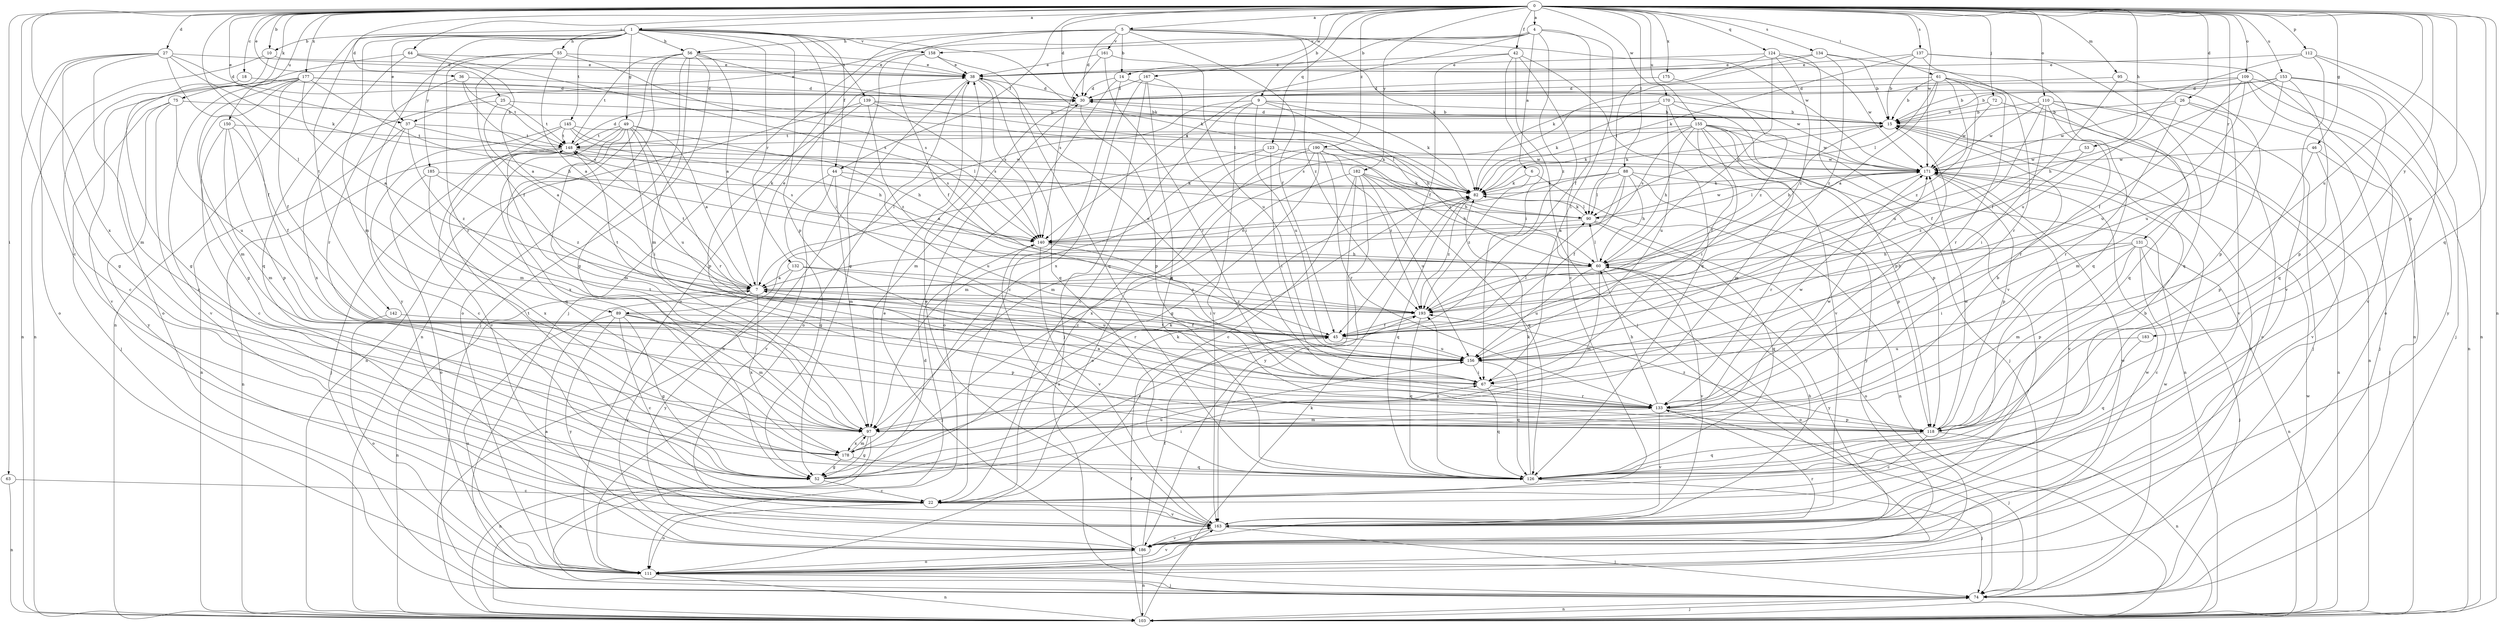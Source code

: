 strict digraph  {
0;
1;
4;
5;
6;
7;
9;
10;
14;
15;
18;
22;
25;
26;
27;
30;
36;
37;
38;
42;
44;
45;
46;
49;
52;
53;
55;
56;
60;
61;
63;
64;
67;
72;
74;
75;
82;
88;
89;
90;
95;
97;
103;
109;
110;
111;
112;
118;
123;
124;
126;
131;
132;
133;
134;
137;
139;
140;
142;
145;
148;
150;
153;
155;
156;
158;
161;
163;
167;
170;
171;
175;
177;
178;
182;
183;
185;
186;
190;
193;
0 -> 1  [label=a];
0 -> 4  [label=a];
0 -> 5  [label=a];
0 -> 9  [label=b];
0 -> 10  [label=b];
0 -> 18  [label=c];
0 -> 22  [label=c];
0 -> 25  [label=d];
0 -> 26  [label=d];
0 -> 27  [label=d];
0 -> 30  [label=d];
0 -> 36  [label=e];
0 -> 37  [label=e];
0 -> 42  [label=f];
0 -> 44  [label=f];
0 -> 46  [label=g];
0 -> 53  [label=h];
0 -> 61  [label=i];
0 -> 63  [label=i];
0 -> 64  [label=i];
0 -> 72  [label=j];
0 -> 75  [label=k];
0 -> 88  [label=l];
0 -> 89  [label=l];
0 -> 95  [label=m];
0 -> 103  [label=n];
0 -> 109  [label=o];
0 -> 110  [label=o];
0 -> 112  [label=p];
0 -> 118  [label=p];
0 -> 123  [label=q];
0 -> 124  [label=q];
0 -> 126  [label=q];
0 -> 131  [label=r];
0 -> 134  [label=s];
0 -> 137  [label=s];
0 -> 150  [label=u];
0 -> 153  [label=u];
0 -> 155  [label=u];
0 -> 156  [label=u];
0 -> 167  [label=w];
0 -> 170  [label=w];
0 -> 171  [label=w];
0 -> 175  [label=x];
0 -> 177  [label=x];
0 -> 178  [label=x];
0 -> 182  [label=y];
0 -> 183  [label=y];
0 -> 190  [label=z];
1 -> 10  [label=b];
1 -> 37  [label=e];
1 -> 44  [label=f];
1 -> 49  [label=g];
1 -> 55  [label=h];
1 -> 56  [label=h];
1 -> 67  [label=i];
1 -> 82  [label=k];
1 -> 97  [label=m];
1 -> 103  [label=n];
1 -> 118  [label=p];
1 -> 132  [label=r];
1 -> 139  [label=s];
1 -> 142  [label=t];
1 -> 145  [label=t];
1 -> 158  [label=v];
1 -> 185  [label=y];
4 -> 6  [label=a];
4 -> 14  [label=b];
4 -> 37  [label=e];
4 -> 45  [label=f];
4 -> 67  [label=i];
4 -> 140  [label=s];
4 -> 158  [label=v];
4 -> 193  [label=z];
5 -> 14  [label=b];
5 -> 30  [label=d];
5 -> 45  [label=f];
5 -> 56  [label=h];
5 -> 74  [label=j];
5 -> 82  [label=k];
5 -> 111  [label=o];
5 -> 161  [label=v];
5 -> 171  [label=w];
5 -> 193  [label=z];
6 -> 82  [label=k];
6 -> 103  [label=n];
6 -> 193  [label=z];
7 -> 38  [label=e];
7 -> 103  [label=n];
7 -> 148  [label=t];
7 -> 156  [label=u];
7 -> 178  [label=x];
7 -> 186  [label=y];
7 -> 193  [label=z];
9 -> 15  [label=b];
9 -> 22  [label=c];
9 -> 60  [label=h];
9 -> 82  [label=k];
9 -> 89  [label=l];
9 -> 156  [label=u];
9 -> 163  [label=v];
10 -> 38  [label=e];
10 -> 52  [label=g];
10 -> 103  [label=n];
14 -> 22  [label=c];
14 -> 30  [label=d];
14 -> 111  [label=o];
14 -> 171  [label=w];
15 -> 30  [label=d];
15 -> 82  [label=k];
15 -> 103  [label=n];
15 -> 111  [label=o];
15 -> 148  [label=t];
18 -> 22  [label=c];
18 -> 30  [label=d];
22 -> 15  [label=b];
22 -> 111  [label=o];
22 -> 163  [label=v];
25 -> 7  [label=a];
25 -> 15  [label=b];
25 -> 148  [label=t];
25 -> 178  [label=x];
26 -> 15  [label=b];
26 -> 74  [label=j];
26 -> 133  [label=r];
26 -> 163  [label=v];
26 -> 171  [label=w];
27 -> 30  [label=d];
27 -> 38  [label=e];
27 -> 45  [label=f];
27 -> 52  [label=g];
27 -> 82  [label=k];
27 -> 97  [label=m];
27 -> 103  [label=n];
27 -> 111  [label=o];
30 -> 15  [label=b];
30 -> 97  [label=m];
30 -> 118  [label=p];
36 -> 30  [label=d];
36 -> 133  [label=r];
36 -> 140  [label=s];
36 -> 148  [label=t];
37 -> 90  [label=l];
37 -> 97  [label=m];
37 -> 103  [label=n];
37 -> 148  [label=t];
37 -> 193  [label=z];
38 -> 30  [label=d];
38 -> 103  [label=n];
38 -> 111  [label=o];
38 -> 126  [label=q];
38 -> 140  [label=s];
42 -> 22  [label=c];
42 -> 38  [label=e];
42 -> 45  [label=f];
42 -> 67  [label=i];
42 -> 74  [label=j];
42 -> 126  [label=q];
44 -> 52  [label=g];
44 -> 82  [label=k];
44 -> 97  [label=m];
44 -> 156  [label=u];
44 -> 163  [label=v];
45 -> 90  [label=l];
45 -> 148  [label=t];
45 -> 156  [label=u];
46 -> 74  [label=j];
46 -> 118  [label=p];
46 -> 163  [label=v];
46 -> 171  [label=w];
49 -> 7  [label=a];
49 -> 60  [label=h];
49 -> 67  [label=i];
49 -> 97  [label=m];
49 -> 126  [label=q];
49 -> 133  [label=r];
49 -> 148  [label=t];
49 -> 156  [label=u];
49 -> 178  [label=x];
52 -> 22  [label=c];
52 -> 67  [label=i];
52 -> 82  [label=k];
52 -> 148  [label=t];
52 -> 156  [label=u];
52 -> 193  [label=z];
53 -> 171  [label=w];
53 -> 193  [label=z];
55 -> 7  [label=a];
55 -> 38  [label=e];
55 -> 45  [label=f];
55 -> 133  [label=r];
55 -> 140  [label=s];
55 -> 186  [label=y];
56 -> 7  [label=a];
56 -> 38  [label=e];
56 -> 52  [label=g];
56 -> 74  [label=j];
56 -> 82  [label=k];
56 -> 97  [label=m];
56 -> 103  [label=n];
56 -> 111  [label=o];
56 -> 148  [label=t];
60 -> 7  [label=a];
60 -> 15  [label=b];
60 -> 90  [label=l];
60 -> 97  [label=m];
60 -> 111  [label=o];
60 -> 156  [label=u];
60 -> 163  [label=v];
60 -> 186  [label=y];
61 -> 7  [label=a];
61 -> 15  [label=b];
61 -> 30  [label=d];
61 -> 90  [label=l];
61 -> 126  [label=q];
61 -> 133  [label=r];
61 -> 156  [label=u];
61 -> 193  [label=z];
63 -> 22  [label=c];
63 -> 103  [label=n];
64 -> 7  [label=a];
64 -> 38  [label=e];
64 -> 111  [label=o];
64 -> 126  [label=q];
64 -> 140  [label=s];
67 -> 126  [label=q];
67 -> 133  [label=r];
72 -> 15  [label=b];
72 -> 103  [label=n];
72 -> 171  [label=w];
74 -> 103  [label=n];
74 -> 171  [label=w];
75 -> 15  [label=b];
75 -> 74  [label=j];
75 -> 156  [label=u];
75 -> 163  [label=v];
75 -> 186  [label=y];
82 -> 90  [label=l];
82 -> 126  [label=q];
82 -> 193  [label=z];
88 -> 7  [label=a];
88 -> 45  [label=f];
88 -> 60  [label=h];
88 -> 82  [label=k];
88 -> 90  [label=l];
88 -> 118  [label=p];
88 -> 140  [label=s];
88 -> 186  [label=y];
89 -> 22  [label=c];
89 -> 45  [label=f];
89 -> 52  [label=g];
89 -> 97  [label=m];
89 -> 111  [label=o];
89 -> 118  [label=p];
89 -> 186  [label=y];
90 -> 82  [label=k];
90 -> 111  [label=o];
90 -> 126  [label=q];
90 -> 140  [label=s];
90 -> 171  [label=w];
95 -> 30  [label=d];
95 -> 45  [label=f];
95 -> 118  [label=p];
97 -> 15  [label=b];
97 -> 52  [label=g];
97 -> 103  [label=n];
97 -> 148  [label=t];
97 -> 171  [label=w];
97 -> 178  [label=x];
103 -> 30  [label=d];
103 -> 45  [label=f];
103 -> 74  [label=j];
103 -> 82  [label=k];
103 -> 171  [label=w];
109 -> 15  [label=b];
109 -> 30  [label=d];
109 -> 45  [label=f];
109 -> 103  [label=n];
109 -> 156  [label=u];
109 -> 163  [label=v];
109 -> 186  [label=y];
110 -> 15  [label=b];
110 -> 45  [label=f];
110 -> 67  [label=i];
110 -> 74  [label=j];
110 -> 97  [label=m];
110 -> 111  [label=o];
110 -> 133  [label=r];
110 -> 171  [label=w];
111 -> 7  [label=a];
111 -> 74  [label=j];
111 -> 103  [label=n];
111 -> 163  [label=v];
111 -> 171  [label=w];
112 -> 38  [label=e];
112 -> 103  [label=n];
112 -> 111  [label=o];
112 -> 156  [label=u];
112 -> 163  [label=v];
118 -> 22  [label=c];
118 -> 103  [label=n];
118 -> 126  [label=q];
118 -> 171  [label=w];
118 -> 193  [label=z];
123 -> 7  [label=a];
123 -> 67  [label=i];
123 -> 97  [label=m];
123 -> 171  [label=w];
124 -> 38  [label=e];
124 -> 60  [label=h];
124 -> 90  [label=l];
124 -> 163  [label=v];
124 -> 171  [label=w];
124 -> 193  [label=z];
126 -> 74  [label=j];
126 -> 82  [label=k];
126 -> 193  [label=z];
131 -> 22  [label=c];
131 -> 60  [label=h];
131 -> 67  [label=i];
131 -> 74  [label=j];
131 -> 97  [label=m];
131 -> 103  [label=n];
131 -> 118  [label=p];
132 -> 7  [label=a];
132 -> 133  [label=r];
132 -> 186  [label=y];
132 -> 193  [label=z];
133 -> 7  [label=a];
133 -> 15  [label=b];
133 -> 60  [label=h];
133 -> 74  [label=j];
133 -> 97  [label=m];
133 -> 118  [label=p];
133 -> 163  [label=v];
133 -> 171  [label=w];
134 -> 15  [label=b];
134 -> 38  [label=e];
134 -> 82  [label=k];
134 -> 126  [label=q];
134 -> 193  [label=z];
137 -> 15  [label=b];
137 -> 38  [label=e];
137 -> 82  [label=k];
137 -> 103  [label=n];
137 -> 126  [label=q];
137 -> 133  [label=r];
139 -> 15  [label=b];
139 -> 90  [label=l];
139 -> 103  [label=n];
139 -> 118  [label=p];
139 -> 140  [label=s];
139 -> 193  [label=z];
140 -> 60  [label=h];
140 -> 67  [label=i];
140 -> 74  [label=j];
140 -> 163  [label=v];
142 -> 45  [label=f];
142 -> 111  [label=o];
145 -> 22  [label=c];
145 -> 60  [label=h];
145 -> 82  [label=k];
145 -> 140  [label=s];
145 -> 148  [label=t];
145 -> 163  [label=v];
148 -> 30  [label=d];
148 -> 74  [label=j];
148 -> 103  [label=n];
148 -> 140  [label=s];
148 -> 171  [label=w];
150 -> 22  [label=c];
150 -> 45  [label=f];
150 -> 97  [label=m];
150 -> 118  [label=p];
150 -> 148  [label=t];
153 -> 15  [label=b];
153 -> 30  [label=d];
153 -> 60  [label=h];
153 -> 74  [label=j];
153 -> 118  [label=p];
153 -> 126  [label=q];
153 -> 156  [label=u];
155 -> 45  [label=f];
155 -> 60  [label=h];
155 -> 67  [label=i];
155 -> 74  [label=j];
155 -> 82  [label=k];
155 -> 97  [label=m];
155 -> 103  [label=n];
155 -> 118  [label=p];
155 -> 140  [label=s];
155 -> 148  [label=t];
155 -> 171  [label=w];
156 -> 38  [label=e];
156 -> 67  [label=i];
156 -> 126  [label=q];
158 -> 38  [label=e];
158 -> 45  [label=f];
158 -> 52  [label=g];
158 -> 126  [label=q];
161 -> 38  [label=e];
161 -> 133  [label=r];
161 -> 140  [label=s];
161 -> 156  [label=u];
163 -> 38  [label=e];
163 -> 60  [label=h];
163 -> 74  [label=j];
163 -> 140  [label=s];
163 -> 186  [label=y];
167 -> 30  [label=d];
167 -> 67  [label=i];
167 -> 74  [label=j];
167 -> 126  [label=q];
167 -> 178  [label=x];
170 -> 15  [label=b];
170 -> 82  [label=k];
170 -> 118  [label=p];
170 -> 140  [label=s];
170 -> 156  [label=u];
170 -> 163  [label=v];
171 -> 82  [label=k];
171 -> 90  [label=l];
171 -> 118  [label=p];
171 -> 133  [label=r];
171 -> 163  [label=v];
175 -> 30  [label=d];
175 -> 193  [label=z];
177 -> 7  [label=a];
177 -> 22  [label=c];
177 -> 30  [label=d];
177 -> 45  [label=f];
177 -> 52  [label=g];
177 -> 60  [label=h];
177 -> 90  [label=l];
177 -> 97  [label=m];
177 -> 163  [label=v];
178 -> 52  [label=g];
178 -> 82  [label=k];
178 -> 97  [label=m];
178 -> 126  [label=q];
182 -> 22  [label=c];
182 -> 60  [label=h];
182 -> 82  [label=k];
182 -> 126  [label=q];
182 -> 156  [label=u];
182 -> 163  [label=v];
182 -> 178  [label=x];
182 -> 186  [label=y];
183 -> 126  [label=q];
183 -> 156  [label=u];
185 -> 82  [label=k];
185 -> 111  [label=o];
185 -> 178  [label=x];
185 -> 193  [label=z];
186 -> 38  [label=e];
186 -> 45  [label=f];
186 -> 103  [label=n];
186 -> 111  [label=o];
186 -> 133  [label=r];
186 -> 163  [label=v];
186 -> 171  [label=w];
190 -> 22  [label=c];
190 -> 52  [label=g];
190 -> 60  [label=h];
190 -> 97  [label=m];
190 -> 111  [label=o];
190 -> 133  [label=r];
190 -> 171  [label=w];
190 -> 193  [label=z];
193 -> 45  [label=f];
193 -> 126  [label=q];
}
